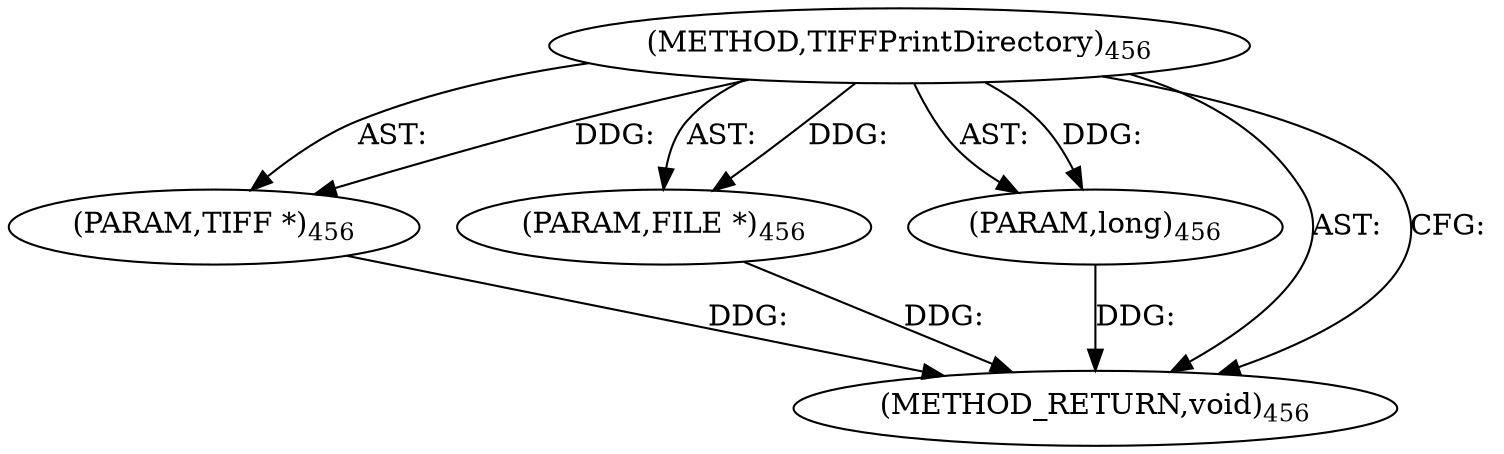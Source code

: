 digraph "TIFFPrintDirectory" {  
"8854" [label = <(METHOD,TIFFPrintDirectory)<SUB>456</SUB>> ]
"8855" [label = <(PARAM,TIFF *)<SUB>456</SUB>> ]
"8856" [label = <(PARAM,FILE *)<SUB>456</SUB>> ]
"8857" [label = <(PARAM,long)<SUB>456</SUB>> ]
"8858" [label = <(METHOD_RETURN,void)<SUB>456</SUB>> ]
  "8854" -> "8855"  [ label = "AST: "] 
  "8854" -> "8856"  [ label = "AST: "] 
  "8854" -> "8857"  [ label = "AST: "] 
  "8854" -> "8858"  [ label = "AST: "] 
  "8854" -> "8858"  [ label = "CFG: "] 
  "8855" -> "8858"  [ label = "DDG: "] 
  "8856" -> "8858"  [ label = "DDG: "] 
  "8857" -> "8858"  [ label = "DDG: "] 
  "8854" -> "8855"  [ label = "DDG: "] 
  "8854" -> "8856"  [ label = "DDG: "] 
  "8854" -> "8857"  [ label = "DDG: "] 
}
